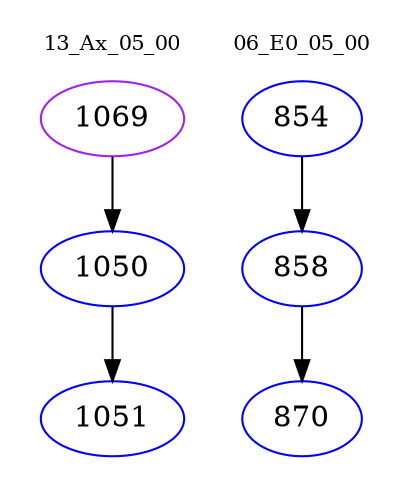 digraph{
subgraph cluster_0 {
color = white
label = "13_Ax_05_00";
fontsize=10;
T0_1069 [label="1069", color="purple"]
T0_1069 -> T0_1050 [color="black"]
T0_1050 [label="1050", color="blue"]
T0_1050 -> T0_1051 [color="black"]
T0_1051 [label="1051", color="blue"]
}
subgraph cluster_1 {
color = white
label = "06_E0_05_00";
fontsize=10;
T1_854 [label="854", color="blue"]
T1_854 -> T1_858 [color="black"]
T1_858 [label="858", color="blue"]
T1_858 -> T1_870 [color="black"]
T1_870 [label="870", color="blue"]
}
}

